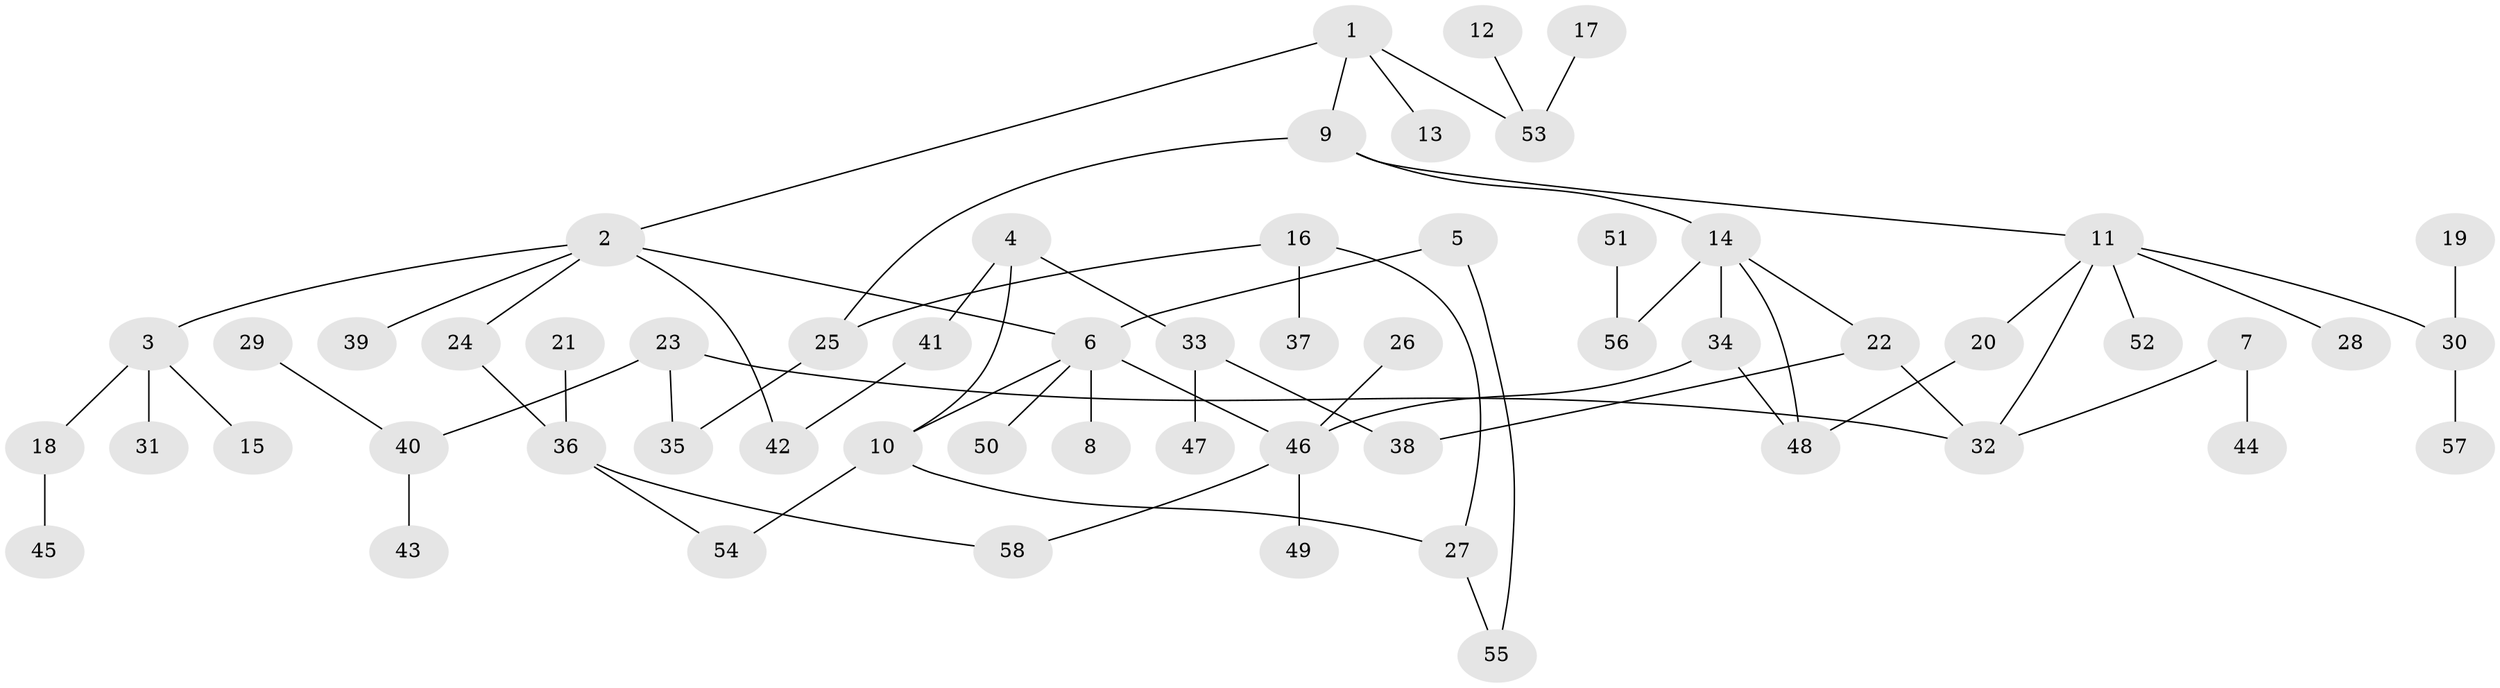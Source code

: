 // original degree distribution, {4: 0.09027777777777778, 5: 0.04861111111111111, 3: 0.13194444444444445, 2: 0.24305555555555555, 7: 0.027777777777777776, 1: 0.4583333333333333}
// Generated by graph-tools (version 1.1) at 2025/36/03/04/25 23:36:12]
// undirected, 58 vertices, 68 edges
graph export_dot {
  node [color=gray90,style=filled];
  1;
  2;
  3;
  4;
  5;
  6;
  7;
  8;
  9;
  10;
  11;
  12;
  13;
  14;
  15;
  16;
  17;
  18;
  19;
  20;
  21;
  22;
  23;
  24;
  25;
  26;
  27;
  28;
  29;
  30;
  31;
  32;
  33;
  34;
  35;
  36;
  37;
  38;
  39;
  40;
  41;
  42;
  43;
  44;
  45;
  46;
  47;
  48;
  49;
  50;
  51;
  52;
  53;
  54;
  55;
  56;
  57;
  58;
  1 -- 2 [weight=1.0];
  1 -- 9 [weight=1.0];
  1 -- 13 [weight=1.0];
  1 -- 53 [weight=1.0];
  2 -- 3 [weight=1.0];
  2 -- 6 [weight=1.0];
  2 -- 24 [weight=1.0];
  2 -- 39 [weight=1.0];
  2 -- 42 [weight=1.0];
  3 -- 15 [weight=1.0];
  3 -- 18 [weight=1.0];
  3 -- 31 [weight=1.0];
  4 -- 10 [weight=1.0];
  4 -- 33 [weight=1.0];
  4 -- 41 [weight=1.0];
  5 -- 6 [weight=1.0];
  5 -- 55 [weight=1.0];
  6 -- 8 [weight=1.0];
  6 -- 10 [weight=1.0];
  6 -- 46 [weight=1.0];
  6 -- 50 [weight=1.0];
  7 -- 32 [weight=1.0];
  7 -- 44 [weight=1.0];
  9 -- 11 [weight=1.0];
  9 -- 14 [weight=1.0];
  9 -- 25 [weight=1.0];
  10 -- 27 [weight=1.0];
  10 -- 54 [weight=1.0];
  11 -- 20 [weight=1.0];
  11 -- 28 [weight=1.0];
  11 -- 30 [weight=1.0];
  11 -- 32 [weight=1.0];
  11 -- 52 [weight=1.0];
  12 -- 53 [weight=1.0];
  14 -- 22 [weight=1.0];
  14 -- 34 [weight=1.0];
  14 -- 48 [weight=1.0];
  14 -- 56 [weight=1.0];
  16 -- 25 [weight=1.0];
  16 -- 27 [weight=1.0];
  16 -- 37 [weight=1.0];
  17 -- 53 [weight=1.0];
  18 -- 45 [weight=1.0];
  19 -- 30 [weight=1.0];
  20 -- 48 [weight=1.0];
  21 -- 36 [weight=1.0];
  22 -- 32 [weight=1.0];
  22 -- 38 [weight=1.0];
  23 -- 32 [weight=1.0];
  23 -- 35 [weight=1.0];
  23 -- 40 [weight=1.0];
  24 -- 36 [weight=1.0];
  25 -- 35 [weight=1.0];
  26 -- 46 [weight=1.0];
  27 -- 55 [weight=1.0];
  29 -- 40 [weight=1.0];
  30 -- 57 [weight=1.0];
  33 -- 38 [weight=1.0];
  33 -- 47 [weight=1.0];
  34 -- 46 [weight=1.0];
  34 -- 48 [weight=1.0];
  36 -- 54 [weight=1.0];
  36 -- 58 [weight=1.0];
  40 -- 43 [weight=1.0];
  41 -- 42 [weight=1.0];
  46 -- 49 [weight=1.0];
  46 -- 58 [weight=1.0];
  51 -- 56 [weight=1.0];
}
